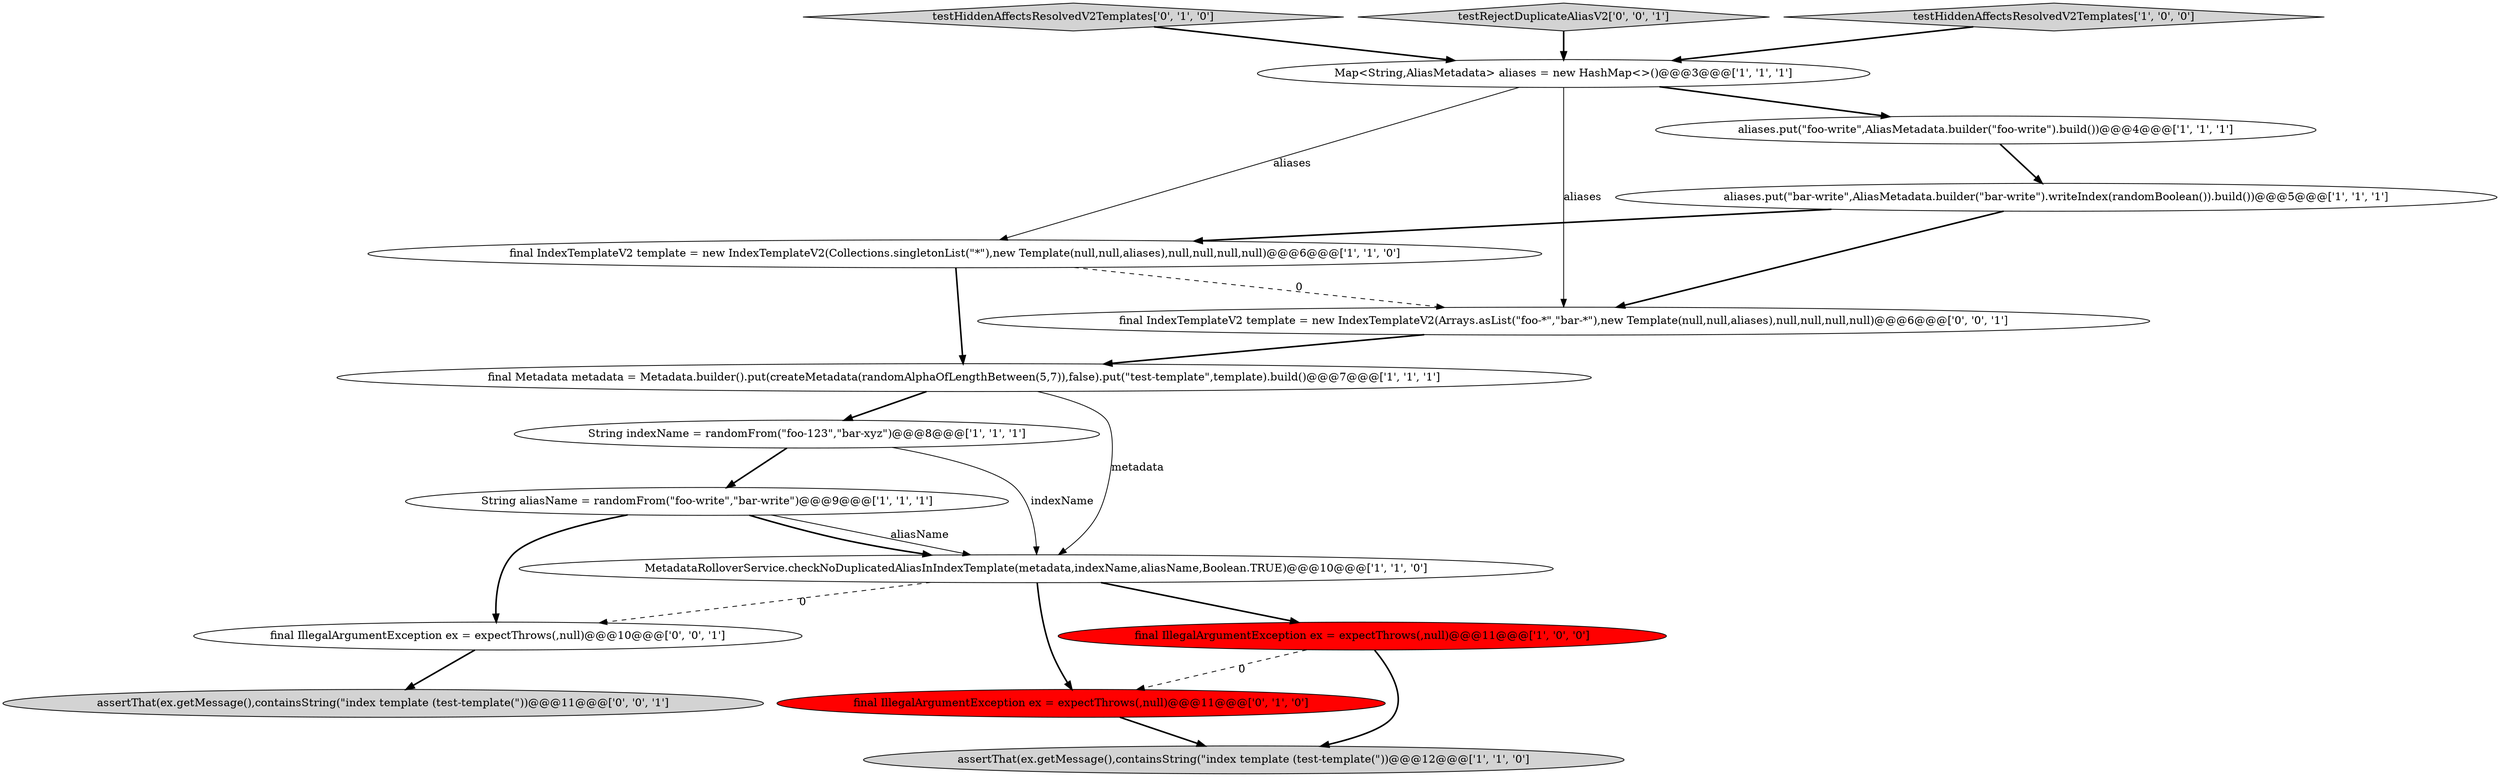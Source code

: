 digraph {
16 [style = filled, label = "final IllegalArgumentException ex = expectThrows(,null)@@@10@@@['0', '0', '1']", fillcolor = white, shape = ellipse image = "AAA0AAABBB3BBB"];
8 [style = filled, label = "final IllegalArgumentException ex = expectThrows(,null)@@@11@@@['1', '0', '0']", fillcolor = red, shape = ellipse image = "AAA1AAABBB1BBB"];
4 [style = filled, label = "final IndexTemplateV2 template = new IndexTemplateV2(Collections.singletonList(\"*\"),new Template(null,null,aliases),null,null,null,null)@@@6@@@['1', '1', '0']", fillcolor = white, shape = ellipse image = "AAA0AAABBB1BBB"];
1 [style = filled, label = "String indexName = randomFrom(\"foo-123\",\"bar-xyz\")@@@8@@@['1', '1', '1']", fillcolor = white, shape = ellipse image = "AAA0AAABBB1BBB"];
3 [style = filled, label = "Map<String,AliasMetadata> aliases = new HashMap<>()@@@3@@@['1', '1', '1']", fillcolor = white, shape = ellipse image = "AAA0AAABBB1BBB"];
13 [style = filled, label = "assertThat(ex.getMessage(),containsString(\"index template (test-template(\"))@@@11@@@['0', '0', '1']", fillcolor = lightgray, shape = ellipse image = "AAA0AAABBB3BBB"];
12 [style = filled, label = "final IllegalArgumentException ex = expectThrows(,null)@@@11@@@['0', '1', '0']", fillcolor = red, shape = ellipse image = "AAA1AAABBB2BBB"];
10 [style = filled, label = "aliases.put(\"foo-write\",AliasMetadata.builder(\"foo-write\").build())@@@4@@@['1', '1', '1']", fillcolor = white, shape = ellipse image = "AAA0AAABBB1BBB"];
5 [style = filled, label = "String aliasName = randomFrom(\"foo-write\",\"bar-write\")@@@9@@@['1', '1', '1']", fillcolor = white, shape = ellipse image = "AAA0AAABBB1BBB"];
6 [style = filled, label = "assertThat(ex.getMessage(),containsString(\"index template (test-template(\"))@@@12@@@['1', '1', '0']", fillcolor = lightgray, shape = ellipse image = "AAA0AAABBB1BBB"];
11 [style = filled, label = "testHiddenAffectsResolvedV2Templates['0', '1', '0']", fillcolor = lightgray, shape = diamond image = "AAA0AAABBB2BBB"];
15 [style = filled, label = "final IndexTemplateV2 template = new IndexTemplateV2(Arrays.asList(\"foo-*\",\"bar-*\"),new Template(null,null,aliases),null,null,null,null)@@@6@@@['0', '0', '1']", fillcolor = white, shape = ellipse image = "AAA0AAABBB3BBB"];
14 [style = filled, label = "testRejectDuplicateAliasV2['0', '0', '1']", fillcolor = lightgray, shape = diamond image = "AAA0AAABBB3BBB"];
9 [style = filled, label = "testHiddenAffectsResolvedV2Templates['1', '0', '0']", fillcolor = lightgray, shape = diamond image = "AAA0AAABBB1BBB"];
2 [style = filled, label = "aliases.put(\"bar-write\",AliasMetadata.builder(\"bar-write\").writeIndex(randomBoolean()).build())@@@5@@@['1', '1', '1']", fillcolor = white, shape = ellipse image = "AAA0AAABBB1BBB"];
0 [style = filled, label = "MetadataRolloverService.checkNoDuplicatedAliasInIndexTemplate(metadata,indexName,aliasName,Boolean.TRUE)@@@10@@@['1', '1', '0']", fillcolor = white, shape = ellipse image = "AAA0AAABBB1BBB"];
7 [style = filled, label = "final Metadata metadata = Metadata.builder().put(createMetadata(randomAlphaOfLengthBetween(5,7)),false).put(\"test-template\",template).build()@@@7@@@['1', '1', '1']", fillcolor = white, shape = ellipse image = "AAA0AAABBB1BBB"];
1->5 [style = bold, label=""];
14->3 [style = bold, label=""];
16->13 [style = bold, label=""];
7->1 [style = bold, label=""];
15->7 [style = bold, label=""];
0->12 [style = bold, label=""];
0->16 [style = dashed, label="0"];
8->12 [style = dashed, label="0"];
8->6 [style = bold, label=""];
5->0 [style = solid, label="aliasName"];
12->6 [style = bold, label=""];
2->4 [style = bold, label=""];
4->7 [style = bold, label=""];
5->16 [style = bold, label=""];
3->10 [style = bold, label=""];
5->0 [style = bold, label=""];
11->3 [style = bold, label=""];
4->15 [style = dashed, label="0"];
3->4 [style = solid, label="aliases"];
2->15 [style = bold, label=""];
0->8 [style = bold, label=""];
9->3 [style = bold, label=""];
7->0 [style = solid, label="metadata"];
10->2 [style = bold, label=""];
3->15 [style = solid, label="aliases"];
1->0 [style = solid, label="indexName"];
}
